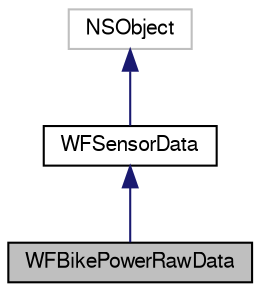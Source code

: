 digraph "WFBikePowerRawData"
{
  edge [fontname="FreeSans",fontsize="10",labelfontname="FreeSans",labelfontsize="10"];
  node [fontname="FreeSans",fontsize="10",shape=record];
  Node1 [label="WFBikePowerRawData",height=0.2,width=0.4,color="black", fillcolor="grey75", style="filled", fontcolor="black"];
  Node2 -> Node1 [dir="back",color="midnightblue",fontsize="10",style="solid",fontname="FreeSans"];
  Node2 [label="WFSensorData",height=0.2,width=0.4,color="black", fillcolor="white", style="filled",URL="$interface_w_f_sensor_data.html",tooltip="This is the abstract base class for all types of ANT sensor data. "];
  Node3 -> Node2 [dir="back",color="midnightblue",fontsize="10",style="solid",fontname="FreeSans"];
  Node3 [label="NSObject",height=0.2,width=0.4,color="grey75", fillcolor="white", style="filled"];
}
